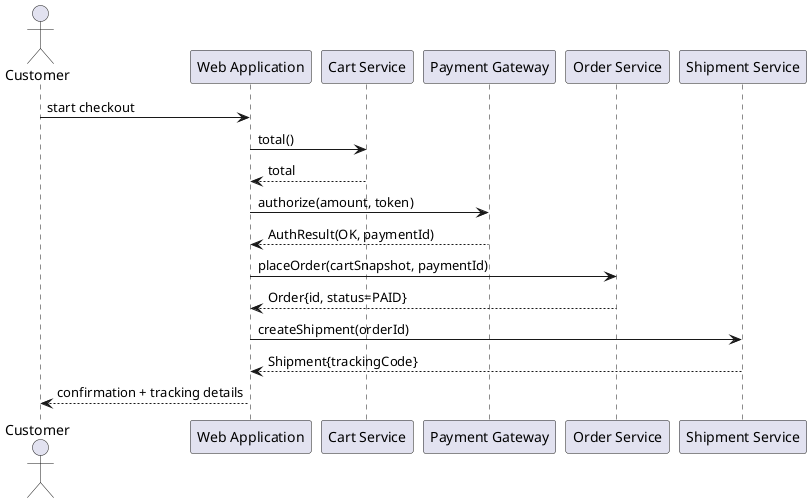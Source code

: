 @startuml
actor Customer as Customer
participant "Web Application" as WebApp
participant "Cart Service" as CartService
participant "Payment Gateway" as Gateway
participant "Order Service" as OrderService
participant "Shipment Service" as ShipmentService

Customer -> WebApp : start checkout
WebApp -> CartService : total()
CartService --> WebApp : total
WebApp -> Gateway : authorize(amount, token)
Gateway --> WebApp : AuthResult(OK, paymentId)
WebApp -> OrderService : placeOrder(cartSnapshot, paymentId)
OrderService --> WebApp : Order{id, status=PAID}
WebApp -> ShipmentService : createShipment(orderId)
ShipmentService --> WebApp : Shipment{trackingCode}
WebApp --> Customer : confirmation + tracking details

@enduml
